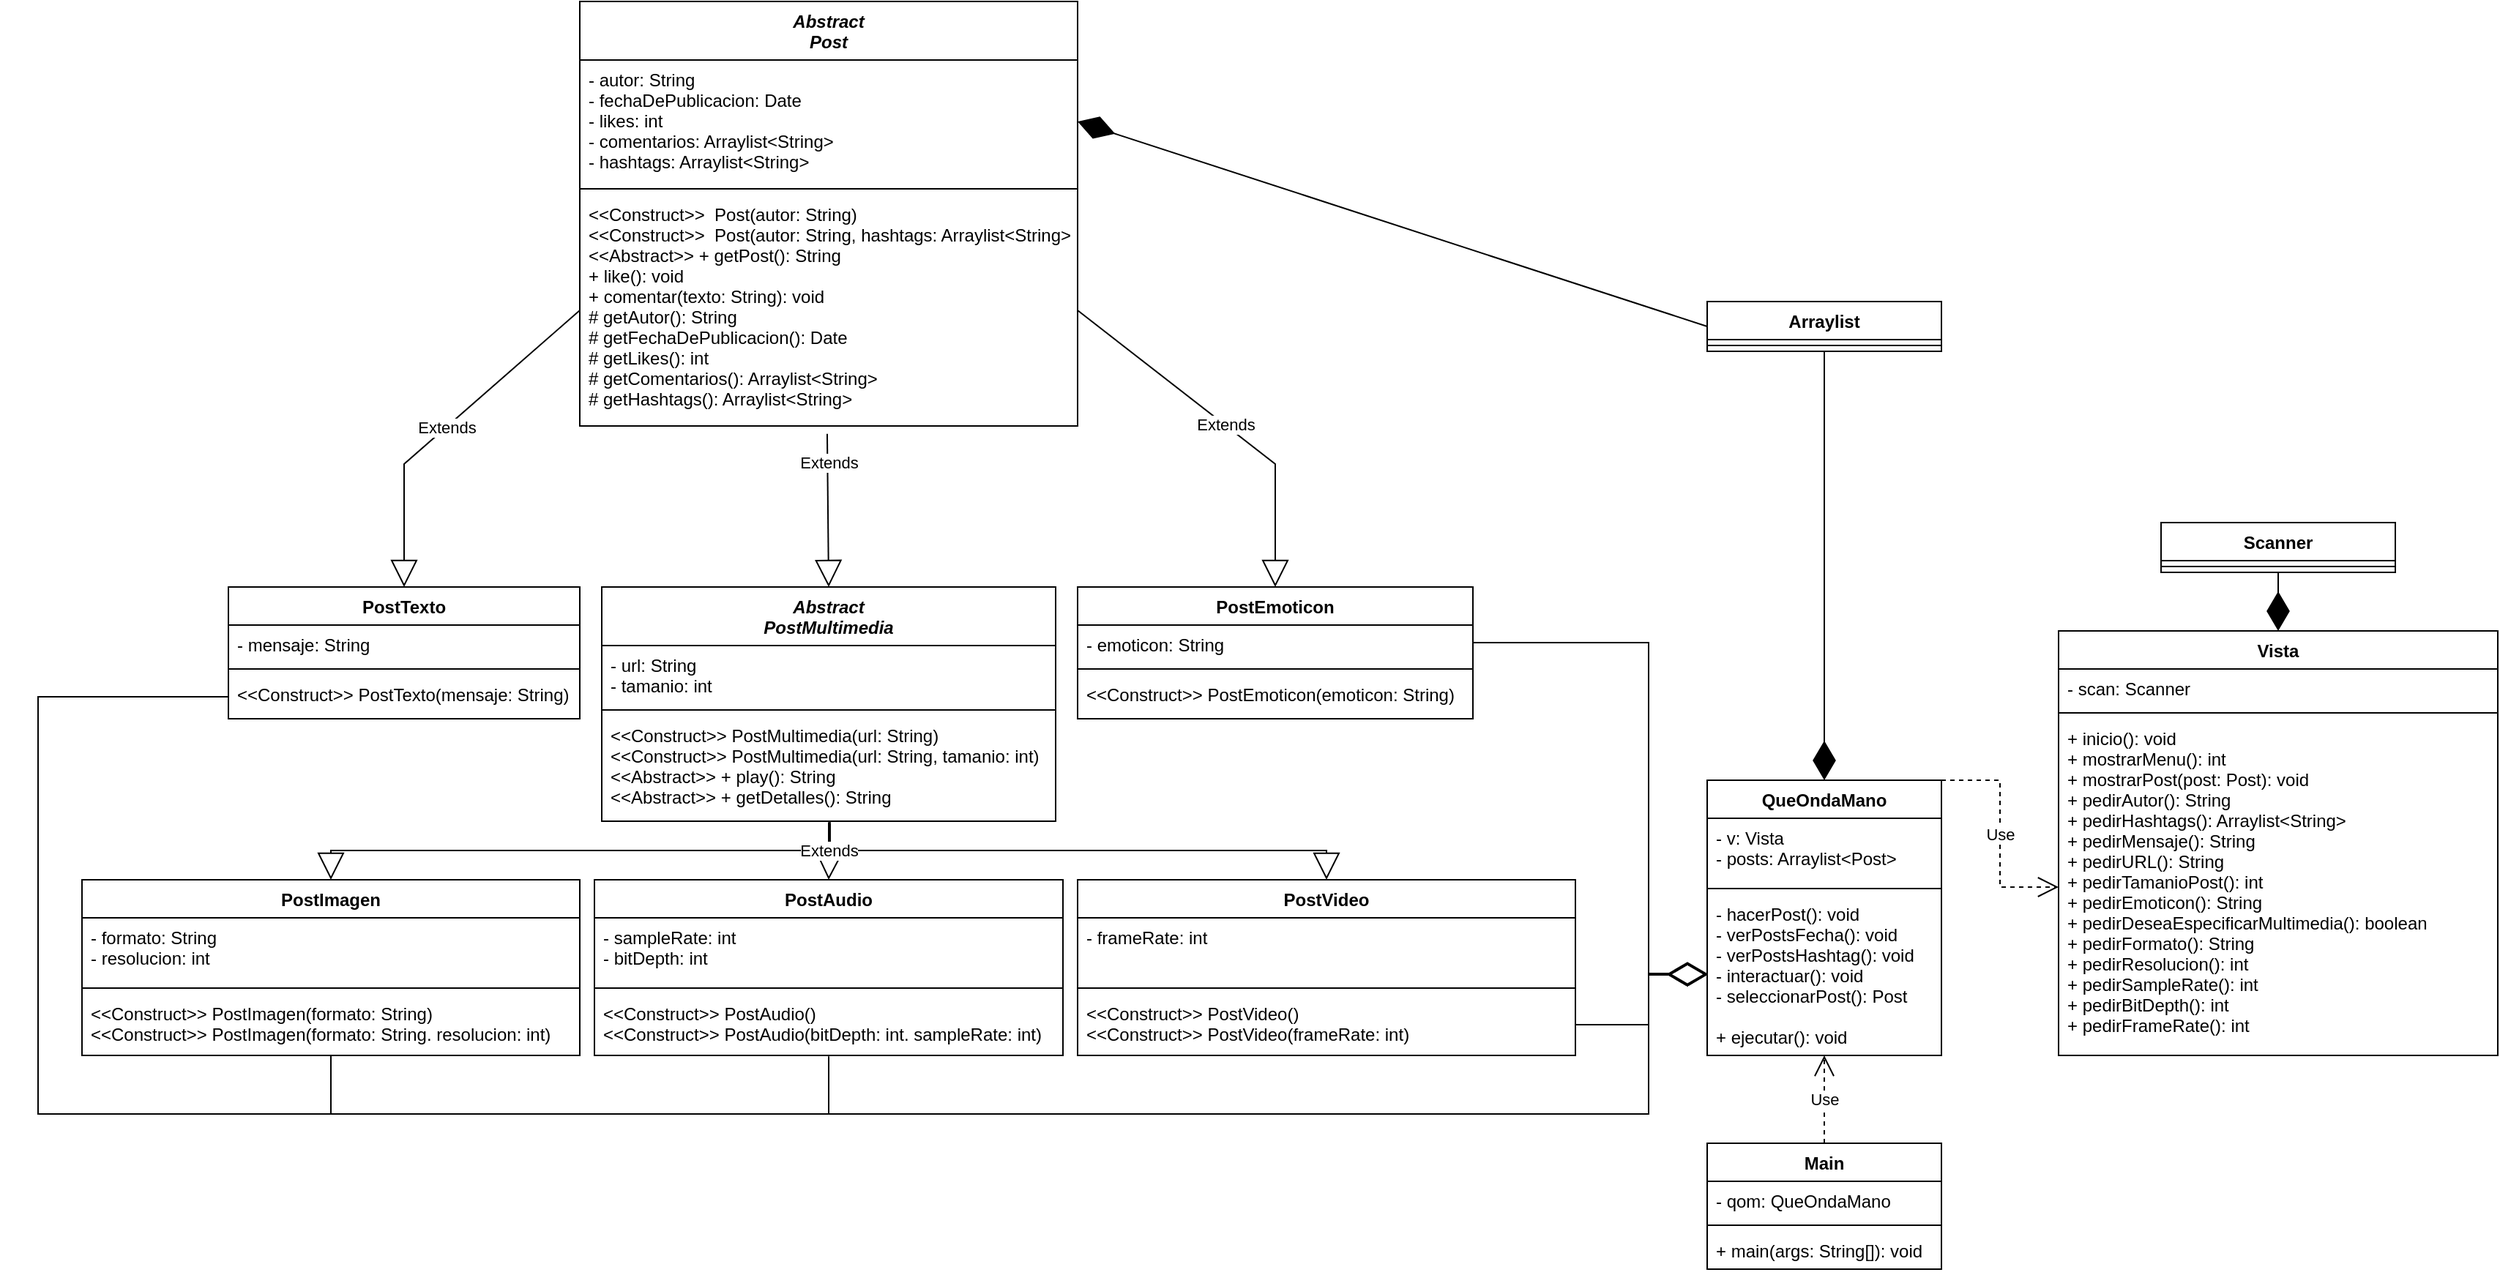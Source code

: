 <mxfile version="15.6.2" type="device"><diagram id="GBlknMQEtHO-7GRD7Pzu" name="Page-1"><mxGraphModel dx="1455" dy="645" grid="1" gridSize="10" guides="1" tooltips="1" connect="1" arrows="1" fold="1" page="1" pageScale="1" pageWidth="850" pageHeight="1100" math="0" shadow="0"><root><mxCell id="0"/><mxCell id="1" parent="0"/><mxCell id="OxN6JfUQxnqRxjWBIrKw-1" value="Vista" style="swimlane;fontStyle=1;align=center;verticalAlign=top;childLayout=stackLayout;horizontal=1;startSize=26;horizontalStack=0;resizeParent=1;resizeParentMax=0;resizeLast=0;collapsible=1;marginBottom=0;" parent="1" vertex="1"><mxGeometry x="1860" y="590" width="300" height="290" as="geometry"/></mxCell><mxCell id="OxN6JfUQxnqRxjWBIrKw-2" value="- scan: Scanner" style="text;strokeColor=none;fillColor=none;align=left;verticalAlign=top;spacingLeft=4;spacingRight=4;overflow=hidden;rotatable=0;points=[[0,0.5],[1,0.5]];portConstraint=eastwest;" parent="OxN6JfUQxnqRxjWBIrKw-1" vertex="1"><mxGeometry y="26" width="300" height="26" as="geometry"/></mxCell><mxCell id="OxN6JfUQxnqRxjWBIrKw-3" value="" style="line;strokeWidth=1;fillColor=none;align=left;verticalAlign=middle;spacingTop=-1;spacingLeft=3;spacingRight=3;rotatable=0;labelPosition=right;points=[];portConstraint=eastwest;" parent="OxN6JfUQxnqRxjWBIrKw-1" vertex="1"><mxGeometry y="52" width="300" height="8" as="geometry"/></mxCell><mxCell id="OxN6JfUQxnqRxjWBIrKw-4" value="+ inicio(): void&#10;+ mostrarMenu(): int&#10;+ mostrarPost(post: Post): void&#10;+ pedirAutor(): String&#10;+ pedirHashtags(): Arraylist&lt;String&gt;&#10;+ pedirMensaje(): String&#10;+ pedirURL(): String&#10;+ pedirTamanioPost(): int&#10;+ pedirEmoticon(): String&#10;+ pedirDeseaEspecificarMultimedia(): boolean&#10;+ pedirFormato(): String&#10;+ pedirResolucion(): int&#10;+ pedirSampleRate(): int&#10;+ pedirBitDepth(): int&#10;+ pedirFrameRate(): int" style="text;strokeColor=none;fillColor=none;align=left;verticalAlign=top;spacingLeft=4;spacingRight=4;overflow=hidden;rotatable=0;points=[[0,0.5],[1,0.5]];portConstraint=eastwest;" parent="OxN6JfUQxnqRxjWBIrKw-1" vertex="1"><mxGeometry y="60" width="300" height="230" as="geometry"/></mxCell><mxCell id="OxN6JfUQxnqRxjWBIrKw-5" value="Abstract&#10;Post" style="swimlane;fontStyle=3;align=center;verticalAlign=top;childLayout=stackLayout;horizontal=1;startSize=40;horizontalStack=0;resizeParent=1;resizeParentMax=0;resizeLast=0;collapsible=1;marginBottom=0;" parent="1" vertex="1"><mxGeometry x="850" y="160" width="340" height="290" as="geometry"/></mxCell><mxCell id="OxN6JfUQxnqRxjWBIrKw-6" value="- autor: String&#10;- fechaDePublicacion: Date&#10;- likes: int&#10;- comentarios: Arraylist&lt;String&gt;&#10;- hashtags: Arraylist&lt;String&gt;" style="text;strokeColor=none;fillColor=none;align=left;verticalAlign=top;spacingLeft=4;spacingRight=4;overflow=hidden;rotatable=0;points=[[0,0.5],[1,0.5]];portConstraint=eastwest;" parent="OxN6JfUQxnqRxjWBIrKw-5" vertex="1"><mxGeometry y="40" width="340" height="84" as="geometry"/></mxCell><mxCell id="OxN6JfUQxnqRxjWBIrKw-7" value="" style="line;strokeWidth=1;fillColor=none;align=left;verticalAlign=middle;spacingTop=-1;spacingLeft=3;spacingRight=3;rotatable=0;labelPosition=right;points=[];portConstraint=eastwest;" parent="OxN6JfUQxnqRxjWBIrKw-5" vertex="1"><mxGeometry y="124" width="340" height="8" as="geometry"/></mxCell><mxCell id="OxN6JfUQxnqRxjWBIrKw-8" value="&lt;&lt;Construct&gt;&gt;  Post(autor: String)&#10;&lt;&lt;Construct&gt;&gt;  Post(autor: String, hashtags: Arraylist&lt;String&gt;)&#10;&lt;&lt;Abstract&gt;&gt; + getPost(): String&#10;+ like(): void&#10;+ comentar(texto: String): void&#10;# getAutor(): String&#10;# getFechaDePublicacion(): Date&#10;# getLikes(): int&#10;# getComentarios(): Arraylist&lt;String&gt;&#10;# getHashtags(): Arraylist&lt;String&gt;" style="text;strokeColor=none;fillColor=none;align=left;verticalAlign=top;spacingLeft=4;spacingRight=4;overflow=hidden;rotatable=0;points=[[0,0.5],[1,0.5]];portConstraint=eastwest;" parent="OxN6JfUQxnqRxjWBIrKw-5" vertex="1"><mxGeometry y="132" width="340" height="158" as="geometry"/></mxCell><mxCell id="OxN6JfUQxnqRxjWBIrKw-9" value="PostTexto" style="swimlane;fontStyle=1;align=center;verticalAlign=top;childLayout=stackLayout;horizontal=1;startSize=26;horizontalStack=0;resizeParent=1;resizeParentMax=0;resizeLast=0;collapsible=1;marginBottom=0;" parent="1" vertex="1"><mxGeometry x="610" y="560" width="240" height="90" as="geometry"/></mxCell><mxCell id="OxN6JfUQxnqRxjWBIrKw-10" value="- mensaje: String" style="text;strokeColor=none;fillColor=none;align=left;verticalAlign=top;spacingLeft=4;spacingRight=4;overflow=hidden;rotatable=0;points=[[0,0.5],[1,0.5]];portConstraint=eastwest;" parent="OxN6JfUQxnqRxjWBIrKw-9" vertex="1"><mxGeometry y="26" width="240" height="26" as="geometry"/></mxCell><mxCell id="OxN6JfUQxnqRxjWBIrKw-11" value="" style="line;strokeWidth=1;fillColor=none;align=left;verticalAlign=middle;spacingTop=-1;spacingLeft=3;spacingRight=3;rotatable=0;labelPosition=right;points=[];portConstraint=eastwest;" parent="OxN6JfUQxnqRxjWBIrKw-9" vertex="1"><mxGeometry y="52" width="240" height="8" as="geometry"/></mxCell><mxCell id="OxN6JfUQxnqRxjWBIrKw-12" value="&lt;&lt;Construct&gt;&gt; PostTexto(mensaje: String)" style="text;strokeColor=none;fillColor=none;align=left;verticalAlign=top;spacingLeft=4;spacingRight=4;overflow=hidden;rotatable=0;points=[[0,0.5],[1,0.5]];portConstraint=eastwest;" parent="OxN6JfUQxnqRxjWBIrKw-9" vertex="1"><mxGeometry y="60" width="240" height="30" as="geometry"/></mxCell><mxCell id="OxN6JfUQxnqRxjWBIrKw-13" value="Abstract&#10;PostMultimedia" style="swimlane;fontStyle=3;align=center;verticalAlign=top;childLayout=stackLayout;horizontal=1;startSize=40;horizontalStack=0;resizeParent=1;resizeParentMax=0;resizeLast=0;collapsible=1;marginBottom=0;" parent="1" vertex="1"><mxGeometry x="865" y="560" width="310" height="160" as="geometry"/></mxCell><mxCell id="OxN6JfUQxnqRxjWBIrKw-14" value="- url: String&#10;- tamanio: int" style="text;strokeColor=none;fillColor=none;align=left;verticalAlign=top;spacingLeft=4;spacingRight=4;overflow=hidden;rotatable=0;points=[[0,0.5],[1,0.5]];portConstraint=eastwest;" parent="OxN6JfUQxnqRxjWBIrKw-13" vertex="1"><mxGeometry y="40" width="310" height="40" as="geometry"/></mxCell><mxCell id="OxN6JfUQxnqRxjWBIrKw-15" value="" style="line;strokeWidth=1;fillColor=none;align=left;verticalAlign=middle;spacingTop=-1;spacingLeft=3;spacingRight=3;rotatable=0;labelPosition=right;points=[];portConstraint=eastwest;" parent="OxN6JfUQxnqRxjWBIrKw-13" vertex="1"><mxGeometry y="80" width="310" height="8" as="geometry"/></mxCell><mxCell id="OxN6JfUQxnqRxjWBIrKw-16" value="&lt;&lt;Construct&gt;&gt; PostMultimedia(url: String)&#10;&lt;&lt;Construct&gt;&gt; PostMultimedia(url: String, tamanio: int)&#10;&lt;&lt;Abstract&gt;&gt; + play(): String&#10;&lt;&lt;Abstract&gt;&gt; + getDetalles(): String" style="text;strokeColor=none;fillColor=none;align=left;verticalAlign=top;spacingLeft=4;spacingRight=4;overflow=hidden;rotatable=0;points=[[0,0.5],[1,0.5]];portConstraint=eastwest;" parent="OxN6JfUQxnqRxjWBIrKw-13" vertex="1"><mxGeometry y="88" width="310" height="72" as="geometry"/></mxCell><mxCell id="OxN6JfUQxnqRxjWBIrKw-17" value="PostEmoticon" style="swimlane;fontStyle=1;align=center;verticalAlign=top;childLayout=stackLayout;horizontal=1;startSize=26;horizontalStack=0;resizeParent=1;resizeParentMax=0;resizeLast=0;collapsible=1;marginBottom=0;" parent="1" vertex="1"><mxGeometry x="1190" y="560" width="270" height="90" as="geometry"/></mxCell><mxCell id="OxN6JfUQxnqRxjWBIrKw-18" value="- emoticon: String" style="text;strokeColor=none;fillColor=none;align=left;verticalAlign=top;spacingLeft=4;spacingRight=4;overflow=hidden;rotatable=0;points=[[0,0.5],[1,0.5]];portConstraint=eastwest;" parent="OxN6JfUQxnqRxjWBIrKw-17" vertex="1"><mxGeometry y="26" width="270" height="26" as="geometry"/></mxCell><mxCell id="OxN6JfUQxnqRxjWBIrKw-19" value="" style="line;strokeWidth=1;fillColor=none;align=left;verticalAlign=middle;spacingTop=-1;spacingLeft=3;spacingRight=3;rotatable=0;labelPosition=right;points=[];portConstraint=eastwest;" parent="OxN6JfUQxnqRxjWBIrKw-17" vertex="1"><mxGeometry y="52" width="270" height="8" as="geometry"/></mxCell><mxCell id="OxN6JfUQxnqRxjWBIrKw-20" value="&lt;&lt;Construct&gt;&gt; PostEmoticon(emoticon: String)" style="text;strokeColor=none;fillColor=none;align=left;verticalAlign=top;spacingLeft=4;spacingRight=4;overflow=hidden;rotatable=0;points=[[0,0.5],[1,0.5]];portConstraint=eastwest;" parent="OxN6JfUQxnqRxjWBIrKw-17" vertex="1"><mxGeometry y="60" width="270" height="30" as="geometry"/></mxCell><mxCell id="OxN6JfUQxnqRxjWBIrKw-21" value="PostImagen" style="swimlane;fontStyle=1;align=center;verticalAlign=top;childLayout=stackLayout;horizontal=1;startSize=26;horizontalStack=0;resizeParent=1;resizeParentMax=0;resizeLast=0;collapsible=1;marginBottom=0;" parent="1" vertex="1"><mxGeometry x="510" y="760" width="340" height="120" as="geometry"/></mxCell><mxCell id="OxN6JfUQxnqRxjWBIrKw-22" value="- formato: String&#10;- resolucion: int" style="text;strokeColor=none;fillColor=none;align=left;verticalAlign=top;spacingLeft=4;spacingRight=4;overflow=hidden;rotatable=0;points=[[0,0.5],[1,0.5]];portConstraint=eastwest;" parent="OxN6JfUQxnqRxjWBIrKw-21" vertex="1"><mxGeometry y="26" width="340" height="44" as="geometry"/></mxCell><mxCell id="OxN6JfUQxnqRxjWBIrKw-23" value="" style="line;strokeWidth=1;fillColor=none;align=left;verticalAlign=middle;spacingTop=-1;spacingLeft=3;spacingRight=3;rotatable=0;labelPosition=right;points=[];portConstraint=eastwest;" parent="OxN6JfUQxnqRxjWBIrKw-21" vertex="1"><mxGeometry y="70" width="340" height="8" as="geometry"/></mxCell><mxCell id="OxN6JfUQxnqRxjWBIrKw-24" value="&lt;&lt;Construct&gt;&gt; PostImagen(formato: String)&#10;&lt;&lt;Construct&gt;&gt; PostImagen(formato: String. resolucion: int)" style="text;strokeColor=none;fillColor=none;align=left;verticalAlign=top;spacingLeft=4;spacingRight=4;overflow=hidden;rotatable=0;points=[[0,0.5],[1,0.5]];portConstraint=eastwest;" parent="OxN6JfUQxnqRxjWBIrKw-21" vertex="1"><mxGeometry y="78" width="340" height="42" as="geometry"/></mxCell><mxCell id="OxN6JfUQxnqRxjWBIrKw-25" value="PostAudio" style="swimlane;fontStyle=1;align=center;verticalAlign=top;childLayout=stackLayout;horizontal=1;startSize=26;horizontalStack=0;resizeParent=1;resizeParentMax=0;resizeLast=0;collapsible=1;marginBottom=0;" parent="1" vertex="1"><mxGeometry x="860" y="760" width="320" height="120" as="geometry"/></mxCell><mxCell id="OxN6JfUQxnqRxjWBIrKw-26" value="- sampleRate: int&#10;- bitDepth: int" style="text;strokeColor=none;fillColor=none;align=left;verticalAlign=top;spacingLeft=4;spacingRight=4;overflow=hidden;rotatable=0;points=[[0,0.5],[1,0.5]];portConstraint=eastwest;" parent="OxN6JfUQxnqRxjWBIrKw-25" vertex="1"><mxGeometry y="26" width="320" height="44" as="geometry"/></mxCell><mxCell id="OxN6JfUQxnqRxjWBIrKw-27" value="" style="line;strokeWidth=1;fillColor=none;align=left;verticalAlign=middle;spacingTop=-1;spacingLeft=3;spacingRight=3;rotatable=0;labelPosition=right;points=[];portConstraint=eastwest;" parent="OxN6JfUQxnqRxjWBIrKw-25" vertex="1"><mxGeometry y="70" width="320" height="8" as="geometry"/></mxCell><mxCell id="OxN6JfUQxnqRxjWBIrKw-28" value="&lt;&lt;Construct&gt;&gt; PostAudio()&#10;&lt;&lt;Construct&gt;&gt; PostAudio(bitDepth: int. sampleRate: int)" style="text;strokeColor=none;fillColor=none;align=left;verticalAlign=top;spacingLeft=4;spacingRight=4;overflow=hidden;rotatable=0;points=[[0,0.5],[1,0.5]];portConstraint=eastwest;" parent="OxN6JfUQxnqRxjWBIrKw-25" vertex="1"><mxGeometry y="78" width="320" height="42" as="geometry"/></mxCell><mxCell id="OxN6JfUQxnqRxjWBIrKw-33" value="PostVideo" style="swimlane;fontStyle=1;align=center;verticalAlign=top;childLayout=stackLayout;horizontal=1;startSize=26;horizontalStack=0;resizeParent=1;resizeParentMax=0;resizeLast=0;collapsible=1;marginBottom=0;" parent="1" vertex="1"><mxGeometry x="1190" y="760" width="340" height="120" as="geometry"/></mxCell><mxCell id="OxN6JfUQxnqRxjWBIrKw-34" value="- frameRate: int" style="text;strokeColor=none;fillColor=none;align=left;verticalAlign=top;spacingLeft=4;spacingRight=4;overflow=hidden;rotatable=0;points=[[0,0.5],[1,0.5]];portConstraint=eastwest;" parent="OxN6JfUQxnqRxjWBIrKw-33" vertex="1"><mxGeometry y="26" width="340" height="44" as="geometry"/></mxCell><mxCell id="OxN6JfUQxnqRxjWBIrKw-35" value="" style="line;strokeWidth=1;fillColor=none;align=left;verticalAlign=middle;spacingTop=-1;spacingLeft=3;spacingRight=3;rotatable=0;labelPosition=right;points=[];portConstraint=eastwest;" parent="OxN6JfUQxnqRxjWBIrKw-33" vertex="1"><mxGeometry y="70" width="340" height="8" as="geometry"/></mxCell><mxCell id="OxN6JfUQxnqRxjWBIrKw-36" value="&lt;&lt;Construct&gt;&gt; PostVideo()&#10;&lt;&lt;Construct&gt;&gt; PostVideo(frameRate: int)&#10;" style="text;strokeColor=none;fillColor=none;align=left;verticalAlign=top;spacingLeft=4;spacingRight=4;overflow=hidden;rotatable=0;points=[[0,0.5],[1,0.5]];portConstraint=eastwest;" parent="OxN6JfUQxnqRxjWBIrKw-33" vertex="1"><mxGeometry y="78" width="340" height="42" as="geometry"/></mxCell><mxCell id="OxN6JfUQxnqRxjWBIrKw-37" value="QueOndaMano" style="swimlane;fontStyle=1;align=center;verticalAlign=top;childLayout=stackLayout;horizontal=1;startSize=26;horizontalStack=0;resizeParent=1;resizeParentMax=0;resizeLast=0;collapsible=1;marginBottom=0;" parent="1" vertex="1"><mxGeometry x="1620" y="692" width="160" height="188" as="geometry"/></mxCell><mxCell id="OxN6JfUQxnqRxjWBIrKw-38" value="- v: Vista&#10;- posts: Arraylist&lt;Post&gt;" style="text;strokeColor=none;fillColor=none;align=left;verticalAlign=top;spacingLeft=4;spacingRight=4;overflow=hidden;rotatable=0;points=[[0,0.5],[1,0.5]];portConstraint=eastwest;" parent="OxN6JfUQxnqRxjWBIrKw-37" vertex="1"><mxGeometry y="26" width="160" height="44" as="geometry"/></mxCell><mxCell id="OxN6JfUQxnqRxjWBIrKw-39" value="" style="line;strokeWidth=1;fillColor=none;align=left;verticalAlign=middle;spacingTop=-1;spacingLeft=3;spacingRight=3;rotatable=0;labelPosition=right;points=[];portConstraint=eastwest;" parent="OxN6JfUQxnqRxjWBIrKw-37" vertex="1"><mxGeometry y="70" width="160" height="8" as="geometry"/></mxCell><mxCell id="OxN6JfUQxnqRxjWBIrKw-40" value="- hacerPost(): void&#10;- verPostsFecha(): void&#10;- verPostsHashtag(): void&#10;- interactuar(): void&#10;- seleccionarPost(): Post&#10;&#10;+ ejecutar(): void" style="text;strokeColor=none;fillColor=none;align=left;verticalAlign=top;spacingLeft=4;spacingRight=4;overflow=hidden;rotatable=0;points=[[0,0.5],[1,0.5]];portConstraint=eastwest;" parent="OxN6JfUQxnqRxjWBIrKw-37" vertex="1"><mxGeometry y="78" width="160" height="110" as="geometry"/></mxCell><mxCell id="OxN6JfUQxnqRxjWBIrKw-41" value="Main" style="swimlane;fontStyle=1;align=center;verticalAlign=top;childLayout=stackLayout;horizontal=1;startSize=26;horizontalStack=0;resizeParent=1;resizeParentMax=0;resizeLast=0;collapsible=1;marginBottom=0;" parent="1" vertex="1"><mxGeometry x="1620" y="940" width="160" height="86" as="geometry"/></mxCell><mxCell id="OxN6JfUQxnqRxjWBIrKw-42" value="- qom: QueOndaMano" style="text;strokeColor=none;fillColor=none;align=left;verticalAlign=top;spacingLeft=4;spacingRight=4;overflow=hidden;rotatable=0;points=[[0,0.5],[1,0.5]];portConstraint=eastwest;" parent="OxN6JfUQxnqRxjWBIrKw-41" vertex="1"><mxGeometry y="26" width="160" height="26" as="geometry"/></mxCell><mxCell id="OxN6JfUQxnqRxjWBIrKw-43" value="" style="line;strokeWidth=1;fillColor=none;align=left;verticalAlign=middle;spacingTop=-1;spacingLeft=3;spacingRight=3;rotatable=0;labelPosition=right;points=[];portConstraint=eastwest;" parent="OxN6JfUQxnqRxjWBIrKw-41" vertex="1"><mxGeometry y="52" width="160" height="8" as="geometry"/></mxCell><mxCell id="OxN6JfUQxnqRxjWBIrKw-44" value="+ main(args: String[]): void" style="text;strokeColor=none;fillColor=none;align=left;verticalAlign=top;spacingLeft=4;spacingRight=4;overflow=hidden;rotatable=0;points=[[0,0.5],[1,0.5]];portConstraint=eastwest;" parent="OxN6JfUQxnqRxjWBIrKw-41" vertex="1"><mxGeometry y="60" width="160" height="26" as="geometry"/></mxCell><mxCell id="OxN6JfUQxnqRxjWBIrKw-45" value="Scanner" style="swimlane;fontStyle=1;align=center;verticalAlign=top;childLayout=stackLayout;horizontal=1;startSize=26;horizontalStack=0;resizeParent=1;resizeParentMax=0;resizeLast=0;collapsible=1;marginBottom=0;" parent="1" vertex="1"><mxGeometry x="1930" y="516" width="160" height="34" as="geometry"/></mxCell><mxCell id="OxN6JfUQxnqRxjWBIrKw-47" value="" style="line;strokeWidth=1;fillColor=none;align=left;verticalAlign=middle;spacingTop=-1;spacingLeft=3;spacingRight=3;rotatable=0;labelPosition=right;points=[];portConstraint=eastwest;" parent="OxN6JfUQxnqRxjWBIrKw-45" vertex="1"><mxGeometry y="26" width="160" height="8" as="geometry"/></mxCell><mxCell id="OxN6JfUQxnqRxjWBIrKw-49" value="Arraylist" style="swimlane;fontStyle=1;align=center;verticalAlign=top;childLayout=stackLayout;horizontal=1;startSize=26;horizontalStack=0;resizeParent=1;resizeParentMax=0;resizeLast=0;collapsible=1;marginBottom=0;" parent="1" vertex="1"><mxGeometry x="1620" y="365" width="160" height="34" as="geometry"/></mxCell><mxCell id="OxN6JfUQxnqRxjWBIrKw-50" value="" style="line;strokeWidth=1;fillColor=none;align=left;verticalAlign=middle;spacingTop=-1;spacingLeft=3;spacingRight=3;rotatable=0;labelPosition=right;points=[];portConstraint=eastwest;" parent="OxN6JfUQxnqRxjWBIrKw-49" vertex="1"><mxGeometry y="26" width="160" height="8" as="geometry"/></mxCell><mxCell id="OxN6JfUQxnqRxjWBIrKw-52" value="Extends" style="endArrow=block;endSize=16;endFill=0;html=1;rounded=0;exitX=1;exitY=0.5;exitDx=0;exitDy=0;entryX=0.5;entryY=0;entryDx=0;entryDy=0;" parent="1" source="OxN6JfUQxnqRxjWBIrKw-8" target="OxN6JfUQxnqRxjWBIrKw-17" edge="1"><mxGeometry width="160" relative="1" as="geometry"><mxPoint x="1270" y="330" as="sourcePoint"/><mxPoint x="1430" y="330" as="targetPoint"/><Array as="points"><mxPoint x="1325" y="476"/></Array></mxGeometry></mxCell><mxCell id="OxN6JfUQxnqRxjWBIrKw-53" value="Extends" style="endArrow=block;endSize=16;endFill=0;html=1;rounded=0;exitX=0;exitY=0.5;exitDx=0;exitDy=0;entryX=0.5;entryY=0;entryDx=0;entryDy=0;" parent="1" source="OxN6JfUQxnqRxjWBIrKw-8" target="OxN6JfUQxnqRxjWBIrKw-9" edge="1"><mxGeometry width="160" relative="1" as="geometry"><mxPoint x="620" y="420" as="sourcePoint"/><mxPoint x="780" y="420" as="targetPoint"/><Array as="points"><mxPoint x="730" y="476"/></Array></mxGeometry></mxCell><mxCell id="OxN6JfUQxnqRxjWBIrKw-54" value="Extends" style="endArrow=block;endSize=16;endFill=0;html=1;rounded=0;exitX=0.497;exitY=1.034;exitDx=0;exitDy=0;exitPerimeter=0;entryX=0.5;entryY=0;entryDx=0;entryDy=0;" parent="1" source="OxN6JfUQxnqRxjWBIrKw-8" target="OxN6JfUQxnqRxjWBIrKw-13" edge="1"><mxGeometry x="-0.62" y="1" width="160" relative="1" as="geometry"><mxPoint x="1250" y="710" as="sourcePoint"/><mxPoint x="1410" y="710" as="targetPoint"/><mxPoint as="offset"/></mxGeometry></mxCell><mxCell id="OxN6JfUQxnqRxjWBIrKw-56" value="" style="endArrow=block;endSize=16;endFill=0;html=1;rounded=0;exitX=0.503;exitY=1.022;exitDx=0;exitDy=0;exitPerimeter=0;entryX=0.5;entryY=0;entryDx=0;entryDy=0;" parent="1" source="OxN6JfUQxnqRxjWBIrKw-16" target="OxN6JfUQxnqRxjWBIrKw-33" edge="1"><mxGeometry x="0.205" y="10" width="160" relative="1" as="geometry"><mxPoint x="1220" y="700" as="sourcePoint"/><mxPoint x="1380" y="700" as="targetPoint"/><Array as="points"><mxPoint x="1021" y="740"/><mxPoint x="1360" y="740"/></Array><mxPoint as="offset"/></mxGeometry></mxCell><mxCell id="OxN6JfUQxnqRxjWBIrKw-57" value="" style="endArrow=block;endSize=16;endFill=0;html=1;rounded=0;exitX=0.5;exitY=1.009;exitDx=0;exitDy=0;exitPerimeter=0;entryX=0.5;entryY=0;entryDx=0;entryDy=0;" parent="1" source="OxN6JfUQxnqRxjWBIrKw-16" target="OxN6JfUQxnqRxjWBIrKw-21" edge="1"><mxGeometry x="0.262" y="-30" width="160" relative="1" as="geometry"><mxPoint x="870" y="930" as="sourcePoint"/><mxPoint x="1030" y="930" as="targetPoint"/><Array as="points"><mxPoint x="1020" y="740"/><mxPoint x="680" y="740"/></Array><mxPoint x="-1" as="offset"/></mxGeometry></mxCell><mxCell id="OxN6JfUQxnqRxjWBIrKw-58" value="Extends" style="endArrow=block;endSize=16;endFill=0;html=1;rounded=0;exitX=0.503;exitY=0.996;exitDx=0;exitDy=0;exitPerimeter=0;entryX=0.5;entryY=0;entryDx=0;entryDy=0;" parent="1" source="OxN6JfUQxnqRxjWBIrKw-16" target="OxN6JfUQxnqRxjWBIrKw-25" edge="1"><mxGeometry width="160" relative="1" as="geometry"><mxPoint x="970" y="900" as="sourcePoint"/><mxPoint x="1130" y="900" as="targetPoint"/></mxGeometry></mxCell><mxCell id="OxN6JfUQxnqRxjWBIrKw-61" value="" style="endArrow=diamondThin;endFill=1;endSize=24;html=1;rounded=0;exitX=0.5;exitY=1;exitDx=0;exitDy=0;entryX=0.5;entryY=0;entryDx=0;entryDy=0;" parent="1" source="OxN6JfUQxnqRxjWBIrKw-45" target="OxN6JfUQxnqRxjWBIrKw-1" edge="1"><mxGeometry width="160" relative="1" as="geometry"><mxPoint x="2030" y="560" as="sourcePoint"/><mxPoint x="2190" y="560" as="targetPoint"/></mxGeometry></mxCell><mxCell id="OxN6JfUQxnqRxjWBIrKw-62" value="Use" style="endArrow=open;endSize=12;dashed=1;html=1;rounded=0;exitX=1;exitY=0;exitDx=0;exitDy=0;entryX=0;entryY=0.5;entryDx=0;entryDy=0;" parent="1" source="OxN6JfUQxnqRxjWBIrKw-37" target="OxN6JfUQxnqRxjWBIrKw-4" edge="1"><mxGeometry width="160" relative="1" as="geometry"><mxPoint x="1830" y="910" as="sourcePoint"/><mxPoint x="1990" y="910" as="targetPoint"/><Array as="points"><mxPoint x="1820" y="692"/><mxPoint x="1820" y="765"/></Array></mxGeometry></mxCell><mxCell id="OxN6JfUQxnqRxjWBIrKw-63" value="Use" style="endArrow=open;endSize=12;dashed=1;html=1;rounded=0;exitX=0.5;exitY=0;exitDx=0;exitDy=0;entryX=0.5;entryY=1;entryDx=0;entryDy=0;entryPerimeter=0;" parent="1" source="OxN6JfUQxnqRxjWBIrKw-41" target="OxN6JfUQxnqRxjWBIrKw-40" edge="1"><mxGeometry width="160" relative="1" as="geometry"><mxPoint x="1530" y="980" as="sourcePoint"/><mxPoint x="1690" y="980" as="targetPoint"/></mxGeometry></mxCell><mxCell id="OxN6JfUQxnqRxjWBIrKw-64" value="" style="endArrow=diamondThin;endFill=0;endSize=24;html=1;rounded=0;exitX=1;exitY=0.5;exitDx=0;exitDy=0;entryX=0;entryY=0.5;entryDx=0;entryDy=0;" parent="1" edge="1"><mxGeometry width="160" relative="1" as="geometry"><mxPoint x="1460" y="598.0" as="sourcePoint"/><mxPoint x="1620" y="824" as="targetPoint"/><Array as="points"><mxPoint x="1580" y="598"/><mxPoint x="1580" y="824"/></Array></mxGeometry></mxCell><mxCell id="OxN6JfUQxnqRxjWBIrKw-65" value="" style="endArrow=diamondThin;endFill=0;endSize=24;html=1;rounded=0;exitX=1;exitY=0.5;exitDx=0;exitDy=0;entryX=0;entryY=0.5;entryDx=0;entryDy=0;" parent="1" source="OxN6JfUQxnqRxjWBIrKw-36" target="OxN6JfUQxnqRxjWBIrKw-40" edge="1"><mxGeometry width="160" relative="1" as="geometry"><mxPoint x="1330" y="980" as="sourcePoint"/><mxPoint x="1490" y="980" as="targetPoint"/><Array as="points"><mxPoint x="1580" y="859"/><mxPoint x="1580" y="825"/></Array></mxGeometry></mxCell><mxCell id="OxN6JfUQxnqRxjWBIrKw-66" value="" style="endArrow=diamondThin;endFill=0;endSize=24;html=1;rounded=0;exitX=0.5;exitY=1.015;exitDx=0;exitDy=0;exitPerimeter=0;entryX=0;entryY=0.5;entryDx=0;entryDy=0;" parent="1" source="OxN6JfUQxnqRxjWBIrKw-28" target="OxN6JfUQxnqRxjWBIrKw-40" edge="1"><mxGeometry width="160" relative="1" as="geometry"><mxPoint x="1020" y="970" as="sourcePoint"/><mxPoint x="1180" y="970" as="targetPoint"/><Array as="points"><mxPoint x="1020" y="920"/><mxPoint x="1580" y="920"/><mxPoint x="1580" y="825"/></Array></mxGeometry></mxCell><mxCell id="OxN6JfUQxnqRxjWBIrKw-67" value="" style="endArrow=diamondThin;endFill=0;endSize=24;html=1;rounded=0;exitX=0.5;exitY=1;exitDx=0;exitDy=0;exitPerimeter=0;entryX=0;entryY=0.5;entryDx=0;entryDy=0;" parent="1" source="OxN6JfUQxnqRxjWBIrKw-24" target="OxN6JfUQxnqRxjWBIrKw-40" edge="1"><mxGeometry width="160" relative="1" as="geometry"><mxPoint x="870" y="980" as="sourcePoint"/><mxPoint x="1030" y="980" as="targetPoint"/><Array as="points"><mxPoint x="680" y="920"/><mxPoint x="1580" y="920"/><mxPoint x="1580" y="825"/></Array></mxGeometry></mxCell><mxCell id="OxN6JfUQxnqRxjWBIrKw-68" value="" style="endArrow=diamondThin;endFill=0;endSize=24;html=1;rounded=0;exitX=0;exitY=0.5;exitDx=0;exitDy=0;entryX=0;entryY=0.5;entryDx=0;entryDy=0;" parent="1" source="OxN6JfUQxnqRxjWBIrKw-12" target="OxN6JfUQxnqRxjWBIrKw-40" edge="1"><mxGeometry width="160" relative="1" as="geometry"><mxPoint x="580" y="950" as="sourcePoint"/><mxPoint x="740" y="950" as="targetPoint"/><Array as="points"><mxPoint x="480" y="635"/><mxPoint x="480" y="920"/><mxPoint x="1580" y="920"/><mxPoint x="1580" y="825"/></Array></mxGeometry></mxCell><mxCell id="OxN6JfUQxnqRxjWBIrKw-69" value="" style="endArrow=diamondThin;endFill=1;endSize=24;html=1;rounded=0;exitX=0;exitY=0.5;exitDx=0;exitDy=0;entryX=1;entryY=0.5;entryDx=0;entryDy=0;" parent="1" source="OxN6JfUQxnqRxjWBIrKw-49" target="OxN6JfUQxnqRxjWBIrKw-6" edge="1"><mxGeometry width="160" relative="1" as="geometry"><mxPoint x="1320" y="400" as="sourcePoint"/><mxPoint x="1480" y="400" as="targetPoint"/></mxGeometry></mxCell><mxCell id="OxN6JfUQxnqRxjWBIrKw-70" value="" style="endArrow=diamondThin;endFill=1;endSize=24;html=1;rounded=0;exitX=0.5;exitY=1;exitDx=0;exitDy=0;entryX=0.5;entryY=0;entryDx=0;entryDy=0;" parent="1" source="OxN6JfUQxnqRxjWBIrKw-49" target="OxN6JfUQxnqRxjWBIrKw-37" edge="1"><mxGeometry width="160" relative="1" as="geometry"><mxPoint x="1710" y="490" as="sourcePoint"/><mxPoint x="1870" y="490" as="targetPoint"/></mxGeometry></mxCell></root></mxGraphModel></diagram></mxfile>